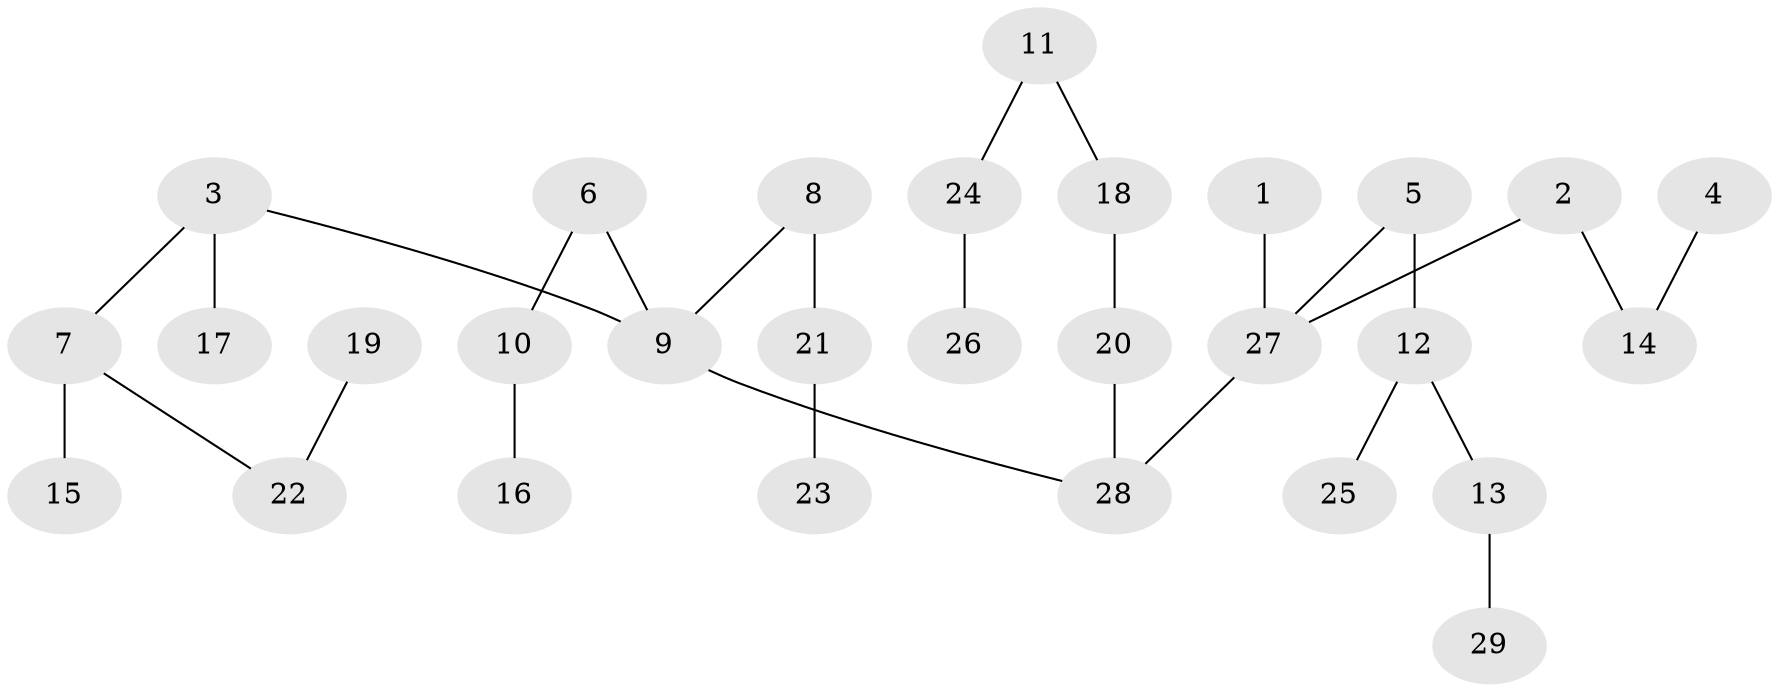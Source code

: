 // original degree distribution, {3: 0.125, 6: 0.027777777777777776, 5: 0.027777777777777776, 2: 0.18055555555555555, 1: 0.5416666666666666, 4: 0.09722222222222222}
// Generated by graph-tools (version 1.1) at 2025/37/03/04/25 23:37:19]
// undirected, 29 vertices, 28 edges
graph export_dot {
  node [color=gray90,style=filled];
  1;
  2;
  3;
  4;
  5;
  6;
  7;
  8;
  9;
  10;
  11;
  12;
  13;
  14;
  15;
  16;
  17;
  18;
  19;
  20;
  21;
  22;
  23;
  24;
  25;
  26;
  27;
  28;
  29;
  1 -- 27 [weight=1.0];
  2 -- 14 [weight=1.0];
  2 -- 27 [weight=1.0];
  3 -- 7 [weight=1.0];
  3 -- 9 [weight=1.0];
  3 -- 17 [weight=1.0];
  4 -- 14 [weight=1.0];
  5 -- 12 [weight=1.0];
  5 -- 27 [weight=1.0];
  6 -- 9 [weight=1.0];
  6 -- 10 [weight=1.0];
  7 -- 15 [weight=1.0];
  7 -- 22 [weight=1.0];
  8 -- 9 [weight=1.0];
  8 -- 21 [weight=1.0];
  9 -- 28 [weight=1.0];
  10 -- 16 [weight=1.0];
  11 -- 18 [weight=1.0];
  11 -- 24 [weight=1.0];
  12 -- 13 [weight=1.0];
  12 -- 25 [weight=1.0];
  13 -- 29 [weight=1.0];
  18 -- 20 [weight=1.0];
  19 -- 22 [weight=1.0];
  20 -- 28 [weight=1.0];
  21 -- 23 [weight=1.0];
  24 -- 26 [weight=1.0];
  27 -- 28 [weight=1.0];
}
